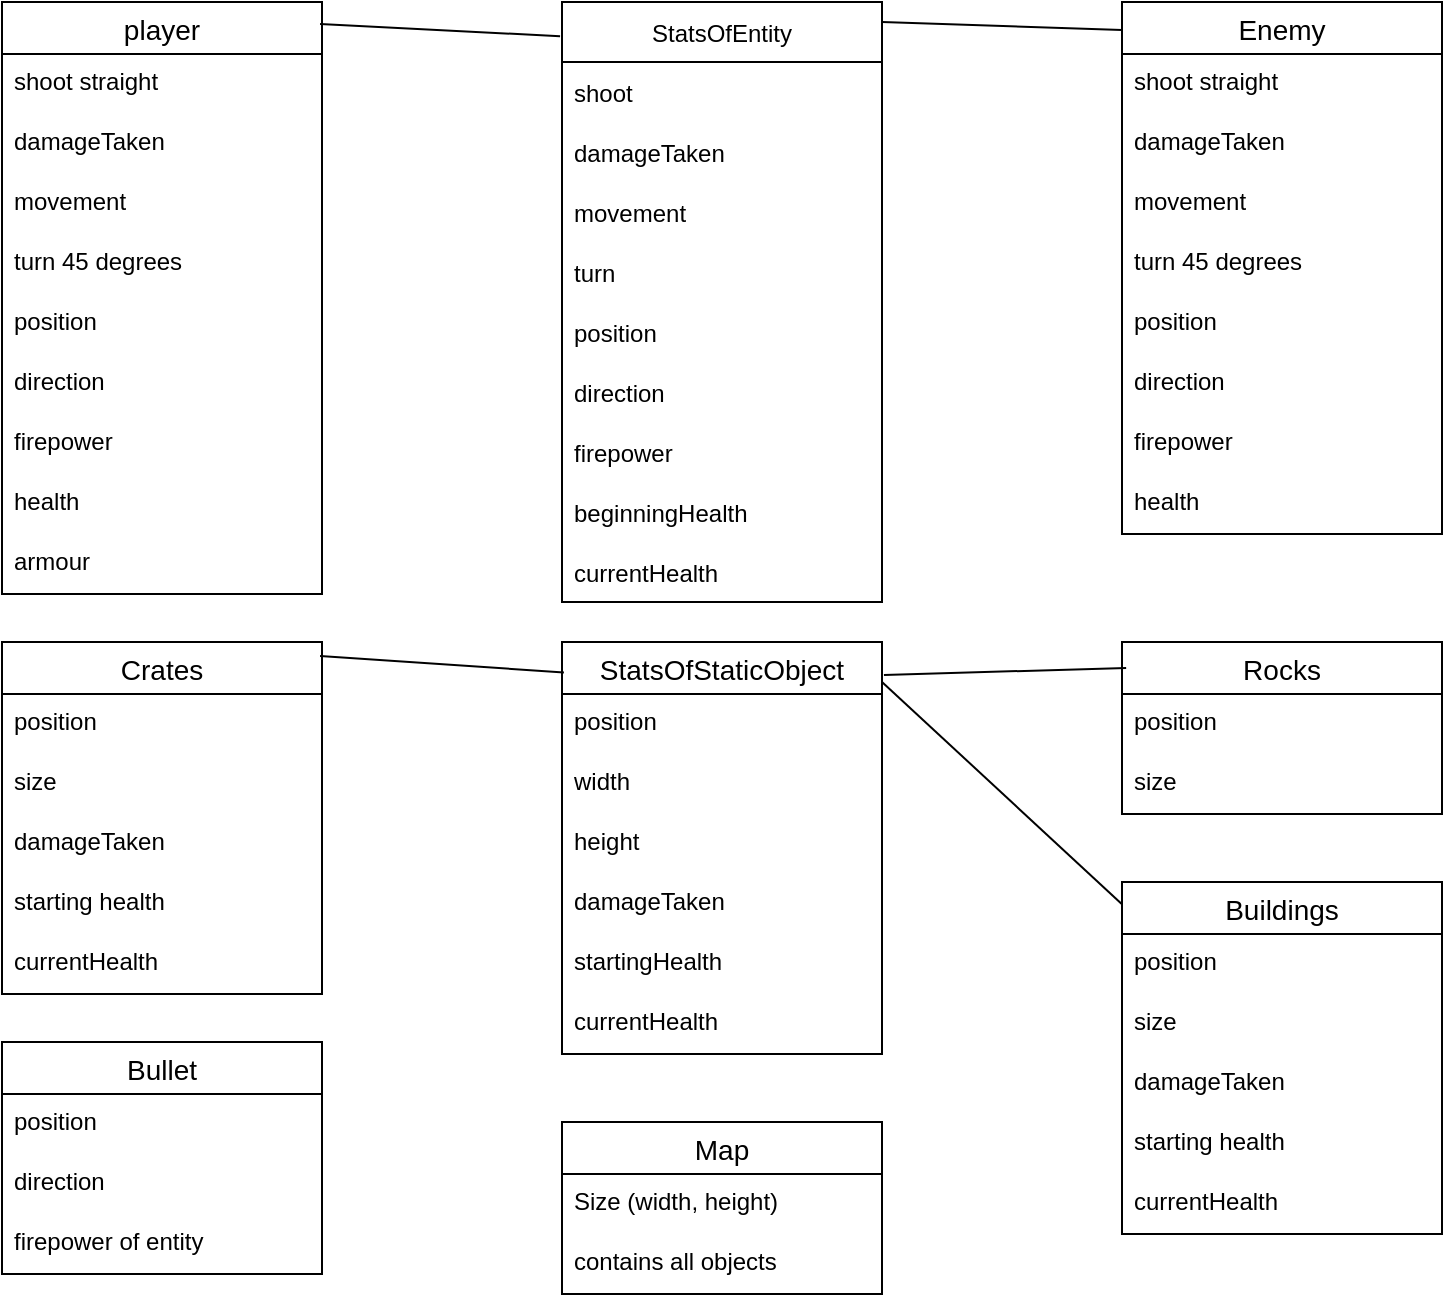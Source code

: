 <mxfile version="16.6.1" type="device"><diagram id="hDjbYFd-A42VZt4xNcgr" name="Page-1"><mxGraphModel dx="1781" dy="764" grid="1" gridSize="10" guides="1" tooltips="1" connect="1" arrows="1" fold="1" page="0" pageScale="1" pageWidth="827" pageHeight="1169" math="0" shadow="0"><root><mxCell id="0"/><mxCell id="1" parent="0"/><mxCell id="7H8iXrDLmQpspiwA8b0E-1" value="player" style="swimlane;fontStyle=0;childLayout=stackLayout;horizontal=1;startSize=26;horizontalStack=0;resizeParent=1;resizeParentMax=0;resizeLast=0;collapsible=1;marginBottom=0;align=center;fontSize=14;" parent="1" vertex="1"><mxGeometry x="-160" y="40" width="160" height="296" as="geometry"/></mxCell><mxCell id="7H8iXrDLmQpspiwA8b0E-4" value="shoot straight" style="text;strokeColor=none;fillColor=none;spacingLeft=4;spacingRight=4;overflow=hidden;rotatable=0;points=[[0,0.5],[1,0.5]];portConstraint=eastwest;fontSize=12;" parent="7H8iXrDLmQpspiwA8b0E-1" vertex="1"><mxGeometry y="26" width="160" height="30" as="geometry"/></mxCell><mxCell id="7H8iXrDLmQpspiwA8b0E-5" value="damageTaken" style="text;strokeColor=none;fillColor=none;spacingLeft=4;spacingRight=4;overflow=hidden;rotatable=0;points=[[0,0.5],[1,0.5]];portConstraint=eastwest;fontSize=12;" parent="7H8iXrDLmQpspiwA8b0E-1" vertex="1"><mxGeometry y="56" width="160" height="30" as="geometry"/></mxCell><mxCell id="7H8iXrDLmQpspiwA8b0E-94" value="movement" style="text;strokeColor=none;fillColor=none;spacingLeft=4;spacingRight=4;overflow=hidden;rotatable=0;points=[[0,0.5],[1,0.5]];portConstraint=eastwest;fontSize=12;" parent="7H8iXrDLmQpspiwA8b0E-1" vertex="1"><mxGeometry y="86" width="160" height="30" as="geometry"/></mxCell><mxCell id="7H8iXrDLmQpspiwA8b0E-96" value="turn 45 degrees" style="text;strokeColor=none;fillColor=none;spacingLeft=4;spacingRight=4;overflow=hidden;rotatable=0;points=[[0,0.5],[1,0.5]];portConstraint=eastwest;fontSize=12;" parent="7H8iXrDLmQpspiwA8b0E-1" vertex="1"><mxGeometry y="116" width="160" height="30" as="geometry"/></mxCell><mxCell id="7H8iXrDLmQpspiwA8b0E-98" value="position" style="text;strokeColor=none;fillColor=none;spacingLeft=4;spacingRight=4;overflow=hidden;rotatable=0;points=[[0,0.5],[1,0.5]];portConstraint=eastwest;fontSize=12;" parent="7H8iXrDLmQpspiwA8b0E-1" vertex="1"><mxGeometry y="146" width="160" height="30" as="geometry"/></mxCell><mxCell id="7H8iXrDLmQpspiwA8b0E-100" value="direction" style="text;strokeColor=none;fillColor=none;spacingLeft=4;spacingRight=4;overflow=hidden;rotatable=0;points=[[0,0.5],[1,0.5]];portConstraint=eastwest;fontSize=12;" parent="7H8iXrDLmQpspiwA8b0E-1" vertex="1"><mxGeometry y="176" width="160" height="30" as="geometry"/></mxCell><mxCell id="7H8iXrDLmQpspiwA8b0E-102" value="firepower" style="text;strokeColor=none;fillColor=none;spacingLeft=4;spacingRight=4;overflow=hidden;rotatable=0;points=[[0,0.5],[1,0.5]];portConstraint=eastwest;fontSize=12;" parent="7H8iXrDLmQpspiwA8b0E-1" vertex="1"><mxGeometry y="206" width="160" height="30" as="geometry"/></mxCell><mxCell id="7H8iXrDLmQpspiwA8b0E-104" value="health" style="text;strokeColor=none;fillColor=none;spacingLeft=4;spacingRight=4;overflow=hidden;rotatable=0;points=[[0,0.5],[1,0.5]];portConstraint=eastwest;fontSize=12;" parent="7H8iXrDLmQpspiwA8b0E-1" vertex="1"><mxGeometry y="236" width="160" height="30" as="geometry"/></mxCell><mxCell id="7H8iXrDLmQpspiwA8b0E-9" value="armour" style="text;strokeColor=none;fillColor=none;spacingLeft=4;spacingRight=4;overflow=hidden;rotatable=0;points=[[0,0.5],[1,0.5]];portConstraint=eastwest;fontSize=12;" parent="7H8iXrDLmQpspiwA8b0E-1" vertex="1"><mxGeometry y="266" width="160" height="30" as="geometry"/></mxCell><mxCell id="7H8iXrDLmQpspiwA8b0E-11" value="Enemy" style="swimlane;fontStyle=0;childLayout=stackLayout;horizontal=1;startSize=26;horizontalStack=0;resizeParent=1;resizeParentMax=0;resizeLast=0;collapsible=1;marginBottom=0;align=center;fontSize=14;" parent="1" vertex="1"><mxGeometry x="400" y="40" width="160" height="266" as="geometry"/></mxCell><mxCell id="7H8iXrDLmQpspiwA8b0E-14" value="shoot straight" style="text;strokeColor=none;fillColor=none;spacingLeft=4;spacingRight=4;overflow=hidden;rotatable=0;points=[[0,0.5],[1,0.5]];portConstraint=eastwest;fontSize=12;" parent="7H8iXrDLmQpspiwA8b0E-11" vertex="1"><mxGeometry y="26" width="160" height="30" as="geometry"/></mxCell><mxCell id="7H8iXrDLmQpspiwA8b0E-15" value="damageTaken" style="text;strokeColor=none;fillColor=none;spacingLeft=4;spacingRight=4;overflow=hidden;rotatable=0;points=[[0,0.5],[1,0.5]];portConstraint=eastwest;fontSize=12;" parent="7H8iXrDLmQpspiwA8b0E-11" vertex="1"><mxGeometry y="56" width="160" height="30" as="geometry"/></mxCell><mxCell id="7H8iXrDLmQpspiwA8b0E-95" value="movement" style="text;strokeColor=none;fillColor=none;spacingLeft=4;spacingRight=4;overflow=hidden;rotatable=0;points=[[0,0.5],[1,0.5]];portConstraint=eastwest;fontSize=12;" parent="7H8iXrDLmQpspiwA8b0E-11" vertex="1"><mxGeometry y="86" width="160" height="30" as="geometry"/></mxCell><mxCell id="7H8iXrDLmQpspiwA8b0E-97" value="turn 45 degrees" style="text;strokeColor=none;fillColor=none;spacingLeft=4;spacingRight=4;overflow=hidden;rotatable=0;points=[[0,0.5],[1,0.5]];portConstraint=eastwest;fontSize=12;" parent="7H8iXrDLmQpspiwA8b0E-11" vertex="1"><mxGeometry y="116" width="160" height="30" as="geometry"/></mxCell><mxCell id="7H8iXrDLmQpspiwA8b0E-99" value="position" style="text;strokeColor=none;fillColor=none;spacingLeft=4;spacingRight=4;overflow=hidden;rotatable=0;points=[[0,0.5],[1,0.5]];portConstraint=eastwest;fontSize=12;" parent="7H8iXrDLmQpspiwA8b0E-11" vertex="1"><mxGeometry y="146" width="160" height="30" as="geometry"/></mxCell><mxCell id="7H8iXrDLmQpspiwA8b0E-101" value="direction" style="text;strokeColor=none;fillColor=none;spacingLeft=4;spacingRight=4;overflow=hidden;rotatable=0;points=[[0,0.5],[1,0.5]];portConstraint=eastwest;fontSize=12;" parent="7H8iXrDLmQpspiwA8b0E-11" vertex="1"><mxGeometry y="176" width="160" height="30" as="geometry"/></mxCell><mxCell id="7H8iXrDLmQpspiwA8b0E-103" value="firepower" style="text;strokeColor=none;fillColor=none;spacingLeft=4;spacingRight=4;overflow=hidden;rotatable=0;points=[[0,0.5],[1,0.5]];portConstraint=eastwest;fontSize=12;" parent="7H8iXrDLmQpspiwA8b0E-11" vertex="1"><mxGeometry y="206" width="160" height="30" as="geometry"/></mxCell><mxCell id="7H8iXrDLmQpspiwA8b0E-105" value="health" style="text;strokeColor=none;fillColor=none;spacingLeft=4;spacingRight=4;overflow=hidden;rotatable=0;points=[[0,0.5],[1,0.5]];portConstraint=eastwest;fontSize=12;" parent="7H8iXrDLmQpspiwA8b0E-11" vertex="1"><mxGeometry y="236" width="160" height="30" as="geometry"/></mxCell><mxCell id="7H8iXrDLmQpspiwA8b0E-20" value="Crates" style="swimlane;fontStyle=0;childLayout=stackLayout;horizontal=1;startSize=26;horizontalStack=0;resizeParent=1;resizeParentMax=0;resizeLast=0;collapsible=1;marginBottom=0;align=center;fontSize=14;" parent="1" vertex="1"><mxGeometry x="-160" y="360" width="160" height="176" as="geometry"/></mxCell><mxCell id="7H8iXrDLmQpspiwA8b0E-25" value="position" style="text;strokeColor=none;fillColor=none;spacingLeft=4;spacingRight=4;overflow=hidden;rotatable=0;points=[[0,0.5],[1,0.5]];portConstraint=eastwest;fontSize=12;" parent="7H8iXrDLmQpspiwA8b0E-20" vertex="1"><mxGeometry y="26" width="160" height="30" as="geometry"/></mxCell><mxCell id="7H8iXrDLmQpspiwA8b0E-26" value="size" style="text;strokeColor=none;fillColor=none;spacingLeft=4;spacingRight=4;overflow=hidden;rotatable=0;points=[[0,0.5],[1,0.5]];portConstraint=eastwest;fontSize=12;" parent="7H8iXrDLmQpspiwA8b0E-20" vertex="1"><mxGeometry y="56" width="160" height="30" as="geometry"/></mxCell><mxCell id="7H8iXrDLmQpspiwA8b0E-24" value="damageTaken" style="text;strokeColor=none;fillColor=none;spacingLeft=4;spacingRight=4;overflow=hidden;rotatable=0;points=[[0,0.5],[1,0.5]];portConstraint=eastwest;fontSize=12;" parent="7H8iXrDLmQpspiwA8b0E-20" vertex="1"><mxGeometry y="86" width="160" height="30" as="geometry"/></mxCell><mxCell id="7H8iXrDLmQpspiwA8b0E-27" value="starting health" style="text;strokeColor=none;fillColor=none;spacingLeft=4;spacingRight=4;overflow=hidden;rotatable=0;points=[[0,0.5],[1,0.5]];portConstraint=eastwest;fontSize=12;" parent="7H8iXrDLmQpspiwA8b0E-20" vertex="1"><mxGeometry y="116" width="160" height="30" as="geometry"/></mxCell><mxCell id="oGhqYZzuZNuhdvgympy7-28" value="currentHealth" style="text;strokeColor=none;fillColor=none;spacingLeft=4;spacingRight=4;overflow=hidden;rotatable=0;points=[[0,0.5],[1,0.5]];portConstraint=eastwest;fontSize=12;" vertex="1" parent="7H8iXrDLmQpspiwA8b0E-20"><mxGeometry y="146" width="160" height="30" as="geometry"/></mxCell><mxCell id="7H8iXrDLmQpspiwA8b0E-28" value="Buildings" style="swimlane;fontStyle=0;childLayout=stackLayout;horizontal=1;startSize=26;horizontalStack=0;resizeParent=1;resizeParentMax=0;resizeLast=0;collapsible=1;marginBottom=0;align=center;fontSize=14;" parent="1" vertex="1"><mxGeometry x="400" y="480" width="160" height="176" as="geometry"/></mxCell><mxCell id="7H8iXrDLmQpspiwA8b0E-30" value="position" style="text;strokeColor=none;fillColor=none;spacingLeft=4;spacingRight=4;overflow=hidden;rotatable=0;points=[[0,0.5],[1,0.5]];portConstraint=eastwest;fontSize=12;" parent="7H8iXrDLmQpspiwA8b0E-28" vertex="1"><mxGeometry y="26" width="160" height="30" as="geometry"/></mxCell><mxCell id="7H8iXrDLmQpspiwA8b0E-31" value="size" style="text;strokeColor=none;fillColor=none;spacingLeft=4;spacingRight=4;overflow=hidden;rotatable=0;points=[[0,0.5],[1,0.5]];portConstraint=eastwest;fontSize=12;" parent="7H8iXrDLmQpspiwA8b0E-28" vertex="1"><mxGeometry y="56" width="160" height="30" as="geometry"/></mxCell><mxCell id="7H8iXrDLmQpspiwA8b0E-29" value="damageTaken" style="text;strokeColor=none;fillColor=none;spacingLeft=4;spacingRight=4;overflow=hidden;rotatable=0;points=[[0,0.5],[1,0.5]];portConstraint=eastwest;fontSize=12;" parent="7H8iXrDLmQpspiwA8b0E-28" vertex="1"><mxGeometry y="86" width="160" height="30" as="geometry"/></mxCell><mxCell id="7H8iXrDLmQpspiwA8b0E-32" value="starting health" style="text;strokeColor=none;fillColor=none;spacingLeft=4;spacingRight=4;overflow=hidden;rotatable=0;points=[[0,0.5],[1,0.5]];portConstraint=eastwest;fontSize=12;" parent="7H8iXrDLmQpspiwA8b0E-28" vertex="1"><mxGeometry y="116" width="160" height="30" as="geometry"/></mxCell><mxCell id="oGhqYZzuZNuhdvgympy7-29" value="currentHealth" style="text;strokeColor=none;fillColor=none;spacingLeft=4;spacingRight=4;overflow=hidden;rotatable=0;points=[[0,0.5],[1,0.5]];portConstraint=eastwest;fontSize=12;" vertex="1" parent="7H8iXrDLmQpspiwA8b0E-28"><mxGeometry y="146" width="160" height="30" as="geometry"/></mxCell><mxCell id="7H8iXrDLmQpspiwA8b0E-33" value="Rocks" style="swimlane;fontStyle=0;childLayout=stackLayout;horizontal=1;startSize=26;horizontalStack=0;resizeParent=1;resizeParentMax=0;resizeLast=0;collapsible=1;marginBottom=0;align=center;fontSize=14;" parent="1" vertex="1"><mxGeometry x="400" y="360" width="160" height="86" as="geometry"/></mxCell><mxCell id="7H8iXrDLmQpspiwA8b0E-35" value="position" style="text;strokeColor=none;fillColor=none;spacingLeft=4;spacingRight=4;overflow=hidden;rotatable=0;points=[[0,0.5],[1,0.5]];portConstraint=eastwest;fontSize=12;" parent="7H8iXrDLmQpspiwA8b0E-33" vertex="1"><mxGeometry y="26" width="160" height="30" as="geometry"/></mxCell><mxCell id="7H8iXrDLmQpspiwA8b0E-36" value="size" style="text;strokeColor=none;fillColor=none;spacingLeft=4;spacingRight=4;overflow=hidden;rotatable=0;points=[[0,0.5],[1,0.5]];portConstraint=eastwest;fontSize=12;" parent="7H8iXrDLmQpspiwA8b0E-33" vertex="1"><mxGeometry y="56" width="160" height="30" as="geometry"/></mxCell><mxCell id="7H8iXrDLmQpspiwA8b0E-38" value="Bullet" style="swimlane;fontStyle=0;childLayout=stackLayout;horizontal=1;startSize=26;horizontalStack=0;resizeParent=1;resizeParentMax=0;resizeLast=0;collapsible=1;marginBottom=0;align=center;fontSize=14;" parent="1" vertex="1"><mxGeometry x="-160" y="560" width="160" height="116" as="geometry"/></mxCell><mxCell id="7H8iXrDLmQpspiwA8b0E-39" value="position" style="text;strokeColor=none;fillColor=none;spacingLeft=4;spacingRight=4;overflow=hidden;rotatable=0;points=[[0,0.5],[1,0.5]];portConstraint=eastwest;fontSize=12;" parent="7H8iXrDLmQpspiwA8b0E-38" vertex="1"><mxGeometry y="26" width="160" height="30" as="geometry"/></mxCell><mxCell id="7H8iXrDLmQpspiwA8b0E-41" value="direction" style="text;strokeColor=none;fillColor=none;spacingLeft=4;spacingRight=4;overflow=hidden;rotatable=0;points=[[0,0.5],[1,0.5]];portConstraint=eastwest;fontSize=12;" parent="7H8iXrDLmQpspiwA8b0E-38" vertex="1"><mxGeometry y="56" width="160" height="30" as="geometry"/></mxCell><mxCell id="7H8iXrDLmQpspiwA8b0E-42" value="firepower of entity" style="text;strokeColor=none;fillColor=none;spacingLeft=4;spacingRight=4;overflow=hidden;rotatable=0;points=[[0,0.5],[1,0.5]];portConstraint=eastwest;fontSize=12;" parent="7H8iXrDLmQpspiwA8b0E-38" vertex="1"><mxGeometry y="86" width="160" height="30" as="geometry"/></mxCell><mxCell id="7H8iXrDLmQpspiwA8b0E-43" value="Map" style="swimlane;fontStyle=0;childLayout=stackLayout;horizontal=1;startSize=26;horizontalStack=0;resizeParent=1;resizeParentMax=0;resizeLast=0;collapsible=1;marginBottom=0;align=center;fontSize=14;" parent="1" vertex="1"><mxGeometry x="120" y="600" width="160" height="86" as="geometry"/></mxCell><mxCell id="7H8iXrDLmQpspiwA8b0E-44" value="Size (width, height)" style="text;strokeColor=none;fillColor=none;spacingLeft=4;spacingRight=4;overflow=hidden;rotatable=0;points=[[0,0.5],[1,0.5]];portConstraint=eastwest;fontSize=12;" parent="7H8iXrDLmQpspiwA8b0E-43" vertex="1"><mxGeometry y="26" width="160" height="30" as="geometry"/></mxCell><mxCell id="7H8iXrDLmQpspiwA8b0E-45" value="contains all objects" style="text;strokeColor=none;fillColor=none;spacingLeft=4;spacingRight=4;overflow=hidden;rotatable=0;points=[[0,0.5],[1,0.5]];portConstraint=eastwest;fontSize=12;" parent="7H8iXrDLmQpspiwA8b0E-43" vertex="1"><mxGeometry y="56" width="160" height="30" as="geometry"/></mxCell><mxCell id="oGhqYZzuZNuhdvgympy7-1" value="StatsOfEntity" style="swimlane;fontStyle=0;childLayout=stackLayout;horizontal=1;startSize=30;horizontalStack=0;resizeParent=1;resizeParentMax=0;resizeLast=0;collapsible=1;marginBottom=0;" vertex="1" parent="1"><mxGeometry x="120" y="40" width="160" height="300" as="geometry"/></mxCell><mxCell id="oGhqYZzuZNuhdvgympy7-2" value="shoot" style="text;strokeColor=none;fillColor=none;align=left;verticalAlign=middle;spacingLeft=4;spacingRight=4;overflow=hidden;points=[[0,0.5],[1,0.5]];portConstraint=eastwest;rotatable=0;" vertex="1" parent="oGhqYZzuZNuhdvgympy7-1"><mxGeometry y="30" width="160" height="30" as="geometry"/></mxCell><mxCell id="oGhqYZzuZNuhdvgympy7-3" value="damageTaken" style="text;strokeColor=none;fillColor=none;align=left;verticalAlign=middle;spacingLeft=4;spacingRight=4;overflow=hidden;points=[[0,0.5],[1,0.5]];portConstraint=eastwest;rotatable=0;" vertex="1" parent="oGhqYZzuZNuhdvgympy7-1"><mxGeometry y="60" width="160" height="30" as="geometry"/></mxCell><mxCell id="oGhqYZzuZNuhdvgympy7-4" value="movement" style="text;strokeColor=none;fillColor=none;align=left;verticalAlign=middle;spacingLeft=4;spacingRight=4;overflow=hidden;points=[[0,0.5],[1,0.5]];portConstraint=eastwest;rotatable=0;" vertex="1" parent="oGhqYZzuZNuhdvgympy7-1"><mxGeometry y="90" width="160" height="30" as="geometry"/></mxCell><mxCell id="oGhqYZzuZNuhdvgympy7-12" value="turn" style="text;strokeColor=none;fillColor=none;align=left;verticalAlign=middle;spacingLeft=4;spacingRight=4;overflow=hidden;points=[[0,0.5],[1,0.5]];portConstraint=eastwest;rotatable=0;" vertex="1" parent="oGhqYZzuZNuhdvgympy7-1"><mxGeometry y="120" width="160" height="30" as="geometry"/></mxCell><mxCell id="oGhqYZzuZNuhdvgympy7-13" value="position" style="text;strokeColor=none;fillColor=none;align=left;verticalAlign=middle;spacingLeft=4;spacingRight=4;overflow=hidden;points=[[0,0.5],[1,0.5]];portConstraint=eastwest;rotatable=0;" vertex="1" parent="oGhqYZzuZNuhdvgympy7-1"><mxGeometry y="150" width="160" height="30" as="geometry"/></mxCell><mxCell id="oGhqYZzuZNuhdvgympy7-14" value="direction" style="text;strokeColor=none;fillColor=none;align=left;verticalAlign=middle;spacingLeft=4;spacingRight=4;overflow=hidden;points=[[0,0.5],[1,0.5]];portConstraint=eastwest;rotatable=0;" vertex="1" parent="oGhqYZzuZNuhdvgympy7-1"><mxGeometry y="180" width="160" height="30" as="geometry"/></mxCell><mxCell id="oGhqYZzuZNuhdvgympy7-15" value="firepower" style="text;strokeColor=none;fillColor=none;align=left;verticalAlign=middle;spacingLeft=4;spacingRight=4;overflow=hidden;points=[[0,0.5],[1,0.5]];portConstraint=eastwest;rotatable=0;" vertex="1" parent="oGhqYZzuZNuhdvgympy7-1"><mxGeometry y="210" width="160" height="30" as="geometry"/></mxCell><mxCell id="oGhqYZzuZNuhdvgympy7-16" value="beginningHealth" style="text;strokeColor=none;fillColor=none;align=left;verticalAlign=middle;spacingLeft=4;spacingRight=4;overflow=hidden;points=[[0,0.5],[1,0.5]];portConstraint=eastwest;rotatable=0;" vertex="1" parent="oGhqYZzuZNuhdvgympy7-1"><mxGeometry y="240" width="160" height="30" as="geometry"/></mxCell><mxCell id="oGhqYZzuZNuhdvgympy7-17" value="currentHealth" style="text;strokeColor=none;fillColor=none;align=left;verticalAlign=middle;spacingLeft=4;spacingRight=4;overflow=hidden;points=[[0,0.5],[1,0.5]];portConstraint=eastwest;rotatable=0;" vertex="1" parent="oGhqYZzuZNuhdvgympy7-1"><mxGeometry y="270" width="160" height="30" as="geometry"/></mxCell><mxCell id="oGhqYZzuZNuhdvgympy7-10" value="" style="endArrow=none;html=1;rounded=0;exitX=0.994;exitY=0.037;exitDx=0;exitDy=0;exitPerimeter=0;entryX=-0.006;entryY=0.057;entryDx=0;entryDy=0;entryPerimeter=0;" edge="1" parent="1" source="7H8iXrDLmQpspiwA8b0E-1" target="oGhqYZzuZNuhdvgympy7-1"><mxGeometry relative="1" as="geometry"><mxPoint x="30" y="210" as="sourcePoint"/><mxPoint x="190" y="210" as="targetPoint"/></mxGeometry></mxCell><mxCell id="oGhqYZzuZNuhdvgympy7-11" value="" style="endArrow=none;html=1;rounded=0;exitX=0.994;exitY=0.037;exitDx=0;exitDy=0;exitPerimeter=0;entryX=-0.006;entryY=0.125;entryDx=0;entryDy=0;entryPerimeter=0;" edge="1" parent="1"><mxGeometry relative="1" as="geometry"><mxPoint x="280.0" y="50.002" as="sourcePoint"/><mxPoint x="400.0" y="54.05" as="targetPoint"/></mxGeometry></mxCell><mxCell id="oGhqYZzuZNuhdvgympy7-18" value="StatsOfStaticObject" style="swimlane;fontStyle=0;childLayout=stackLayout;horizontal=1;startSize=26;horizontalStack=0;resizeParent=1;resizeParentMax=0;resizeLast=0;collapsible=1;marginBottom=0;align=center;fontSize=14;" vertex="1" parent="1"><mxGeometry x="120" y="360" width="160" height="206" as="geometry"/></mxCell><mxCell id="oGhqYZzuZNuhdvgympy7-19" value="position" style="text;strokeColor=none;fillColor=none;spacingLeft=4;spacingRight=4;overflow=hidden;rotatable=0;points=[[0,0.5],[1,0.5]];portConstraint=eastwest;fontSize=12;" vertex="1" parent="oGhqYZzuZNuhdvgympy7-18"><mxGeometry y="26" width="160" height="30" as="geometry"/></mxCell><mxCell id="oGhqYZzuZNuhdvgympy7-34" value="width" style="text;strokeColor=none;fillColor=none;spacingLeft=4;spacingRight=4;overflow=hidden;rotatable=0;points=[[0,0.5],[1,0.5]];portConstraint=eastwest;fontSize=12;" vertex="1" parent="oGhqYZzuZNuhdvgympy7-18"><mxGeometry y="56" width="160" height="30" as="geometry"/></mxCell><mxCell id="oGhqYZzuZNuhdvgympy7-20" value="height" style="text;strokeColor=none;fillColor=none;spacingLeft=4;spacingRight=4;overflow=hidden;rotatable=0;points=[[0,0.5],[1,0.5]];portConstraint=eastwest;fontSize=12;" vertex="1" parent="oGhqYZzuZNuhdvgympy7-18"><mxGeometry y="86" width="160" height="30" as="geometry"/></mxCell><mxCell id="oGhqYZzuZNuhdvgympy7-22" value="damageTaken" style="text;strokeColor=none;fillColor=none;spacingLeft=4;spacingRight=4;overflow=hidden;rotatable=0;points=[[0,0.5],[1,0.5]];portConstraint=eastwest;fontSize=12;" vertex="1" parent="oGhqYZzuZNuhdvgympy7-18"><mxGeometry y="116" width="160" height="30" as="geometry"/></mxCell><mxCell id="oGhqYZzuZNuhdvgympy7-21" value="startingHealth" style="text;strokeColor=none;fillColor=none;spacingLeft=4;spacingRight=4;overflow=hidden;rotatable=0;points=[[0,0.5],[1,0.5]];portConstraint=eastwest;fontSize=12;" vertex="1" parent="oGhqYZzuZNuhdvgympy7-18"><mxGeometry y="146" width="160" height="30" as="geometry"/></mxCell><mxCell id="oGhqYZzuZNuhdvgympy7-27" value="currentHealth" style="text;strokeColor=none;fillColor=none;spacingLeft=4;spacingRight=4;overflow=hidden;rotatable=0;points=[[0,0.5],[1,0.5]];portConstraint=eastwest;fontSize=12;" vertex="1" parent="oGhqYZzuZNuhdvgympy7-18"><mxGeometry y="176" width="160" height="30" as="geometry"/></mxCell><mxCell id="oGhqYZzuZNuhdvgympy7-30" value="" style="endArrow=none;html=1;rounded=0;exitX=0.994;exitY=0.04;exitDx=0;exitDy=0;exitPerimeter=0;entryX=0.006;entryY=0.074;entryDx=0;entryDy=0;entryPerimeter=0;" edge="1" parent="1" source="7H8iXrDLmQpspiwA8b0E-20" target="oGhqYZzuZNuhdvgympy7-18"><mxGeometry relative="1" as="geometry"><mxPoint x="60" y="480" as="sourcePoint"/><mxPoint x="220" y="480" as="targetPoint"/></mxGeometry></mxCell><mxCell id="oGhqYZzuZNuhdvgympy7-31" value="" style="endArrow=none;html=1;rounded=0;exitX=1;exitY=0.097;exitDx=0;exitDy=0;exitPerimeter=0;entryX=0;entryY=0.063;entryDx=0;entryDy=0;entryPerimeter=0;" edge="1" parent="1" source="oGhqYZzuZNuhdvgympy7-18" target="7H8iXrDLmQpspiwA8b0E-28"><mxGeometry relative="1" as="geometry"><mxPoint x="279.0" y="530.002" as="sourcePoint"/><mxPoint x="400.0" y="532.994" as="targetPoint"/></mxGeometry></mxCell><mxCell id="oGhqYZzuZNuhdvgympy7-32" value="" style="endArrow=none;html=1;rounded=0;exitX=1.006;exitY=0.08;exitDx=0;exitDy=0;exitPerimeter=0;entryX=0.013;entryY=0.151;entryDx=0;entryDy=0;entryPerimeter=0;" edge="1" parent="1" source="oGhqYZzuZNuhdvgympy7-18" target="7H8iXrDLmQpspiwA8b0E-33"><mxGeometry relative="1" as="geometry"><mxPoint x="180" y="610" as="sourcePoint"/><mxPoint x="340" y="610" as="targetPoint"/></mxGeometry></mxCell></root></mxGraphModel></diagram></mxfile>